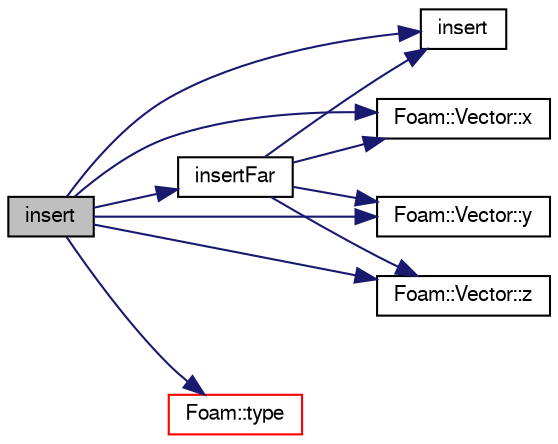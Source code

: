 digraph "insert"
{
  bgcolor="transparent";
  edge [fontname="FreeSans",fontsize="10",labelfontname="FreeSans",labelfontsize="10"];
  node [fontname="FreeSans",fontsize="10",shape=record];
  rankdir="LR";
  Node41 [label="insert",height=0.2,width=0.4,color="black", fillcolor="grey75", style="filled", fontcolor="black"];
  Node41 -> Node42 [color="midnightblue",fontsize="10",style="solid",fontname="FreeSans"];
  Node42 [label="insert",height=0.2,width=0.4,color="black",URL="$a38786.html#ac3c1fc80c032bac12dfeb7842c1353ee"];
  Node41 -> Node43 [color="midnightblue",fontsize="10",style="solid",fontname="FreeSans"];
  Node43 [label="insertFar",height=0.2,width=0.4,color="black",URL="$a31374.html#a6a8ae578ffac1c0883a939a5f7ef68b8"];
  Node43 -> Node42 [color="midnightblue",fontsize="10",style="solid",fontname="FreeSans"];
  Node43 -> Node44 [color="midnightblue",fontsize="10",style="solid",fontname="FreeSans"];
  Node44 [label="Foam::Vector::x",height=0.2,width=0.4,color="black",URL="$a28442.html#a63327976e5a8359700064a02ae22548e"];
  Node43 -> Node45 [color="midnightblue",fontsize="10",style="solid",fontname="FreeSans"];
  Node45 [label="Foam::Vector::y",height=0.2,width=0.4,color="black",URL="$a28442.html#a1ee865f676fbac703a49c6654dd3ad74"];
  Node43 -> Node46 [color="midnightblue",fontsize="10",style="solid",fontname="FreeSans"];
  Node46 [label="Foam::Vector::z",height=0.2,width=0.4,color="black",URL="$a28442.html#a1c8320b15610de211ec70ef966581423"];
  Node41 -> Node47 [color="midnightblue",fontsize="10",style="solid",fontname="FreeSans"];
  Node47 [label="Foam::type",height=0.2,width=0.4,color="red",URL="$a21124.html#aec48583af672626378f501eb9fc32cd1",tooltip="Return the file type: DIRECTORY or FILE. "];
  Node41 -> Node44 [color="midnightblue",fontsize="10",style="solid",fontname="FreeSans"];
  Node41 -> Node45 [color="midnightblue",fontsize="10",style="solid",fontname="FreeSans"];
  Node41 -> Node46 [color="midnightblue",fontsize="10",style="solid",fontname="FreeSans"];
}
